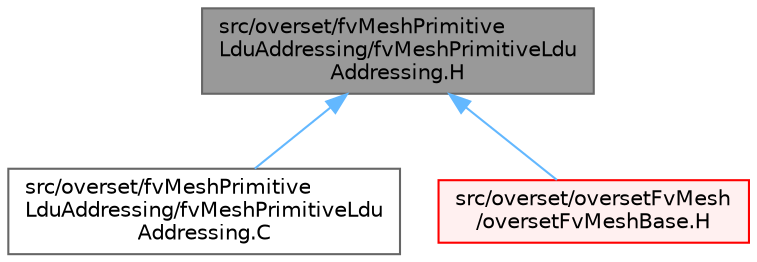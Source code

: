 digraph "src/overset/fvMeshPrimitiveLduAddressing/fvMeshPrimitiveLduAddressing.H"
{
 // LATEX_PDF_SIZE
  bgcolor="transparent";
  edge [fontname=Helvetica,fontsize=10,labelfontname=Helvetica,labelfontsize=10];
  node [fontname=Helvetica,fontsize=10,shape=box,height=0.2,width=0.4];
  Node1 [id="Node000001",label="src/overset/fvMeshPrimitive\lLduAddressing/fvMeshPrimitiveLdu\lAddressing.H",height=0.2,width=0.4,color="gray40", fillcolor="grey60", style="filled", fontcolor="black",tooltip=" "];
  Node1 -> Node2 [id="edge1_Node000001_Node000002",dir="back",color="steelblue1",style="solid",tooltip=" "];
  Node2 [id="Node000002",label="src/overset/fvMeshPrimitive\lLduAddressing/fvMeshPrimitiveLdu\lAddressing.C",height=0.2,width=0.4,color="grey40", fillcolor="white", style="filled",URL="$fvMeshPrimitiveLduAddressing_8C.html",tooltip=" "];
  Node1 -> Node3 [id="edge2_Node000001_Node000003",dir="back",color="steelblue1",style="solid",tooltip=" "];
  Node3 [id="Node000003",label="src/overset/oversetFvMesh\l/oversetFvMeshBase.H",height=0.2,width=0.4,color="red", fillcolor="#FFF0F0", style="filled",URL="$oversetFvMeshBase_8H.html",tooltip=" "];
}
